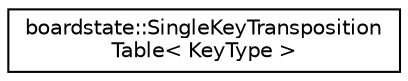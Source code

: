 digraph "Graphical Class Hierarchy"
{
 // LATEX_PDF_SIZE
  edge [fontname="Helvetica",fontsize="10",labelfontname="Helvetica",labelfontsize="10"];
  node [fontname="Helvetica",fontsize="10",shape=record];
  rankdir="LR";
  Node0 [label="boardstate::SingleKeyTransposition\lTable\< KeyType \>",height=0.2,width=0.4,color="black", fillcolor="white", style="filled",URL="$classboardstate_1_1SingleKeyTranspositionTable.html",tooltip="Container where boardstate::SingleZobristTracker stores moveselection::MinimaxMoveEvaluator results; ..."];
}
